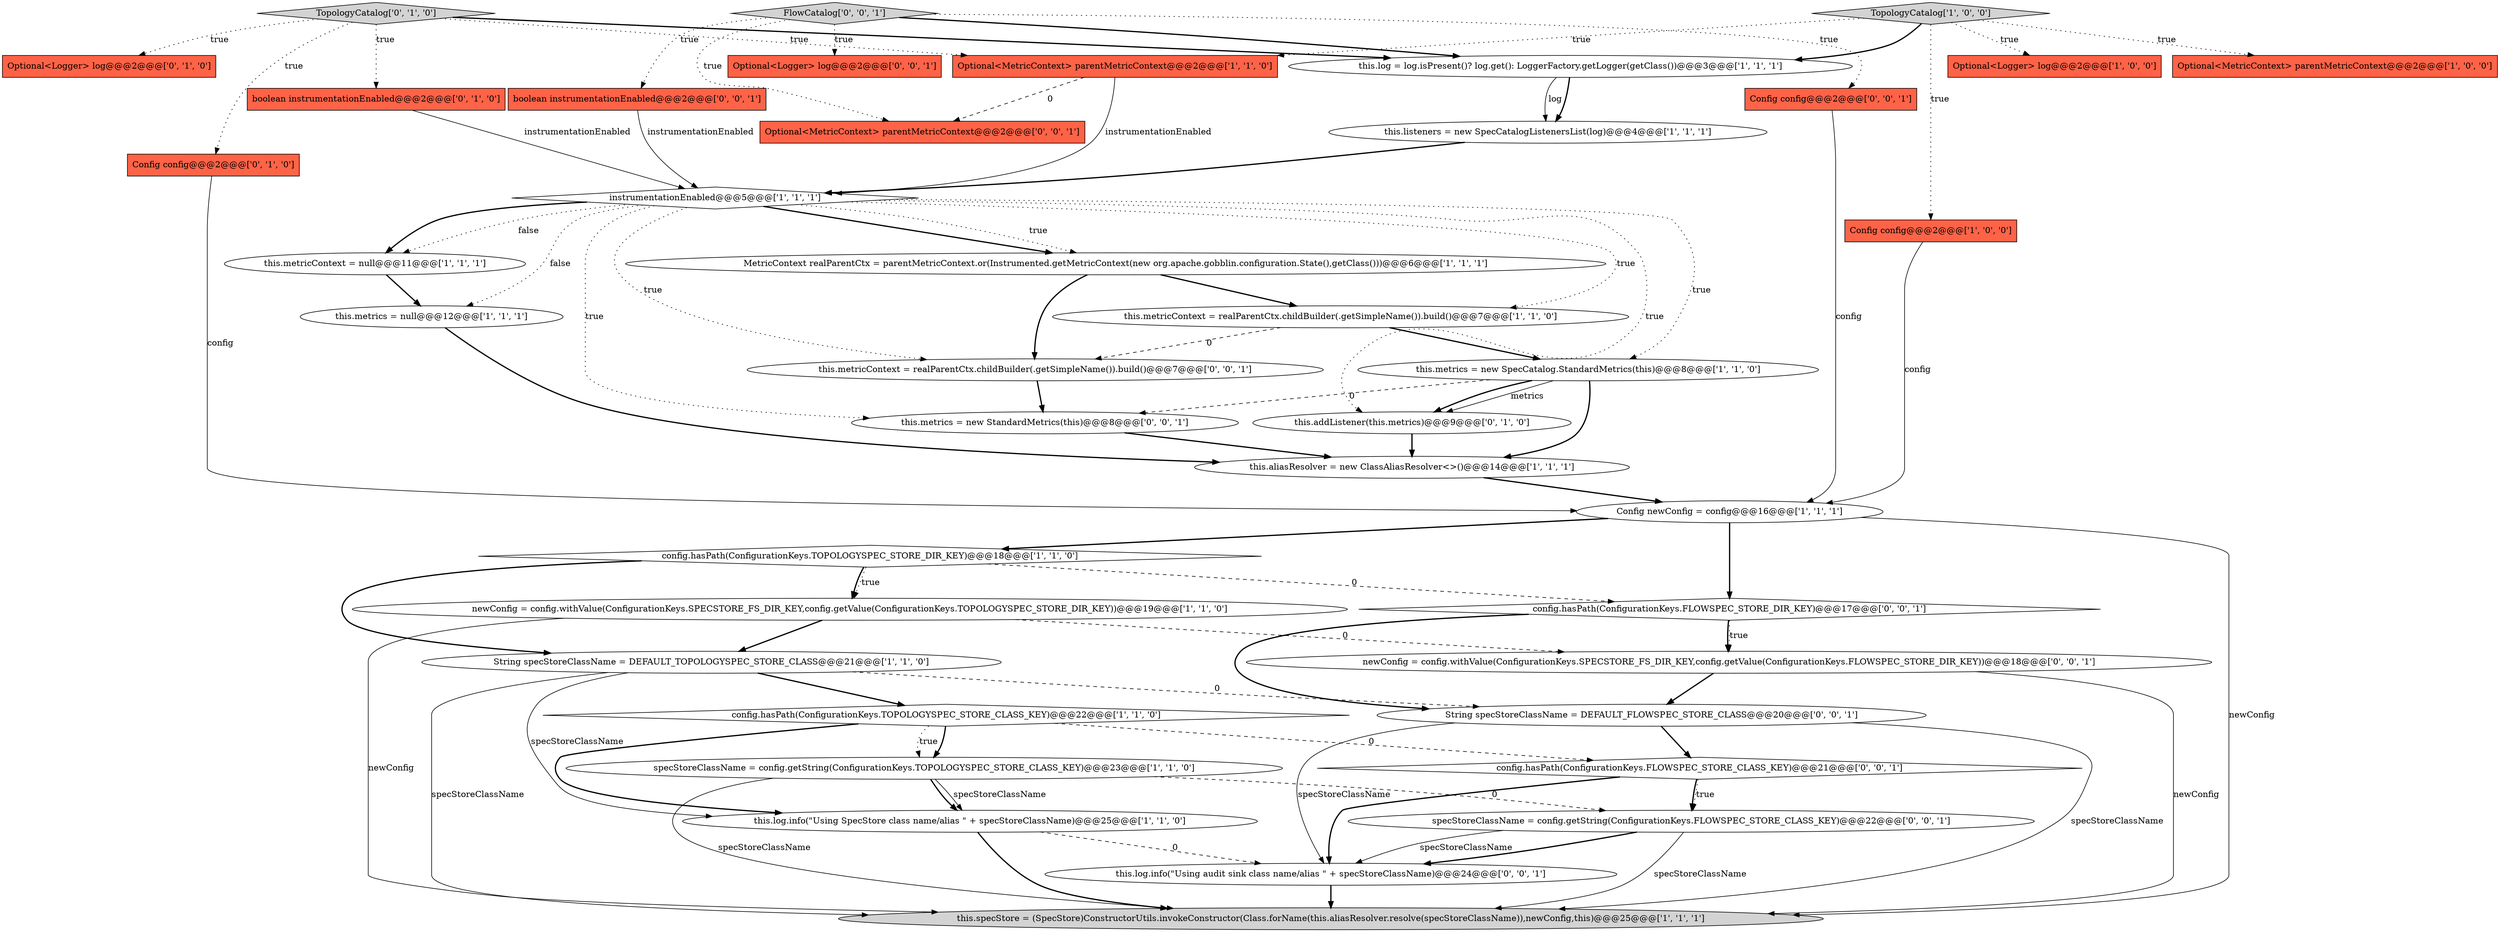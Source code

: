 digraph {
17 [style = filled, label = "TopologyCatalog['1', '0', '0']", fillcolor = lightgray, shape = diamond image = "AAA0AAABBB1BBB"];
6 [style = filled, label = "MetricContext realParentCtx = parentMetricContext.or(Instrumented.getMetricContext(new org.apache.gobblin.configuration.State(),getClass()))@@@6@@@['1', '1', '1']", fillcolor = white, shape = ellipse image = "AAA0AAABBB1BBB"];
20 [style = filled, label = "this.specStore = (SpecStore)ConstructorUtils.invokeConstructor(Class.forName(this.aliasResolver.resolve(specStoreClassName)),newConfig,this)@@@25@@@['1', '1', '1']", fillcolor = lightgray, shape = ellipse image = "AAA0AAABBB1BBB"];
11 [style = filled, label = "String specStoreClassName = DEFAULT_TOPOLOGYSPEC_STORE_CLASS@@@21@@@['1', '1', '0']", fillcolor = white, shape = ellipse image = "AAA0AAABBB1BBB"];
8 [style = filled, label = "this.log = log.isPresent()? log.get(): LoggerFactory.getLogger(getClass())@@@3@@@['1', '1', '1']", fillcolor = white, shape = ellipse image = "AAA0AAABBB1BBB"];
27 [style = filled, label = "Optional<Logger> log@@@2@@@['0', '0', '1']", fillcolor = tomato, shape = box image = "AAA0AAABBB3BBB"];
28 [style = filled, label = "this.metrics = new StandardMetrics(this)@@@8@@@['0', '0', '1']", fillcolor = white, shape = ellipse image = "AAA0AAABBB3BBB"];
9 [style = filled, label = "config.hasPath(ConfigurationKeys.TOPOLOGYSPEC_STORE_CLASS_KEY)@@@22@@@['1', '1', '0']", fillcolor = white, shape = diamond image = "AAA0AAABBB1BBB"];
21 [style = filled, label = "Optional<MetricContext> parentMetricContext@@@2@@@['1', '1', '0']", fillcolor = tomato, shape = box image = "AAA0AAABBB1BBB"];
34 [style = filled, label = "config.hasPath(ConfigurationKeys.FLOWSPEC_STORE_CLASS_KEY)@@@21@@@['0', '0', '1']", fillcolor = white, shape = diamond image = "AAA0AAABBB3BBB"];
12 [style = filled, label = "this.metricContext = null@@@11@@@['1', '1', '1']", fillcolor = white, shape = ellipse image = "AAA0AAABBB1BBB"];
30 [style = filled, label = "this.log.info(\"Using audit sink class name/alias \" + specStoreClassName)@@@24@@@['0', '0', '1']", fillcolor = white, shape = ellipse image = "AAA0AAABBB3BBB"];
3 [style = filled, label = "newConfig = config.withValue(ConfigurationKeys.SPECSTORE_FS_DIR_KEY,config.getValue(ConfigurationKeys.TOPOLOGYSPEC_STORE_DIR_KEY))@@@19@@@['1', '1', '0']", fillcolor = white, shape = ellipse image = "AAA0AAABBB1BBB"];
13 [style = filled, label = "Optional<Logger> log@@@2@@@['1', '0', '0']", fillcolor = tomato, shape = box image = "AAA0AAABBB1BBB"];
5 [style = filled, label = "Optional<MetricContext> parentMetricContext@@@2@@@['1', '0', '0']", fillcolor = tomato, shape = box image = "AAA0AAABBB1BBB"];
33 [style = filled, label = "FlowCatalog['0', '0', '1']", fillcolor = lightgray, shape = diamond image = "AAA0AAABBB3BBB"];
39 [style = filled, label = "this.metricContext = realParentCtx.childBuilder(.getSimpleName()).build()@@@7@@@['0', '0', '1']", fillcolor = white, shape = ellipse image = "AAA0AAABBB3BBB"];
38 [style = filled, label = "Optional<MetricContext> parentMetricContext@@@2@@@['0', '0', '1']", fillcolor = tomato, shape = box image = "AAA0AAABBB3BBB"];
26 [style = filled, label = "Optional<Logger> log@@@2@@@['0', '1', '0']", fillcolor = tomato, shape = box image = "AAA0AAABBB2BBB"];
22 [style = filled, label = "boolean instrumentationEnabled@@@2@@@['0', '1', '0']", fillcolor = tomato, shape = box image = "AAA0AAABBB2BBB"];
10 [style = filled, label = "Config newConfig = config@@@16@@@['1', '1', '1']", fillcolor = white, shape = ellipse image = "AAA0AAABBB1BBB"];
14 [style = filled, label = "this.aliasResolver = new ClassAliasResolver<>()@@@14@@@['1', '1', '1']", fillcolor = white, shape = ellipse image = "AAA0AAABBB1BBB"];
7 [style = filled, label = "instrumentationEnabled@@@5@@@['1', '1', '1']", fillcolor = white, shape = diamond image = "AAA0AAABBB1BBB"];
35 [style = filled, label = "Config config@@@2@@@['0', '0', '1']", fillcolor = tomato, shape = box image = "AAA0AAABBB3BBB"];
18 [style = filled, label = "this.log.info(\"Using SpecStore class name/alias \" + specStoreClassName)@@@25@@@['1', '1', '0']", fillcolor = white, shape = ellipse image = "AAA0AAABBB1BBB"];
32 [style = filled, label = "String specStoreClassName = DEFAULT_FLOWSPEC_STORE_CLASS@@@20@@@['0', '0', '1']", fillcolor = white, shape = ellipse image = "AAA0AAABBB3BBB"];
24 [style = filled, label = "this.addListener(this.metrics)@@@9@@@['0', '1', '0']", fillcolor = white, shape = ellipse image = "AAA1AAABBB2BBB"];
31 [style = filled, label = "newConfig = config.withValue(ConfigurationKeys.SPECSTORE_FS_DIR_KEY,config.getValue(ConfigurationKeys.FLOWSPEC_STORE_DIR_KEY))@@@18@@@['0', '0', '1']", fillcolor = white, shape = ellipse image = "AAA0AAABBB3BBB"];
23 [style = filled, label = "Config config@@@2@@@['0', '1', '0']", fillcolor = tomato, shape = box image = "AAA0AAABBB2BBB"];
36 [style = filled, label = "config.hasPath(ConfigurationKeys.FLOWSPEC_STORE_DIR_KEY)@@@17@@@['0', '0', '1']", fillcolor = white, shape = diamond image = "AAA0AAABBB3BBB"];
1 [style = filled, label = "this.metricContext = realParentCtx.childBuilder(.getSimpleName()).build()@@@7@@@['1', '1', '0']", fillcolor = white, shape = ellipse image = "AAA0AAABBB1BBB"];
37 [style = filled, label = "specStoreClassName = config.getString(ConfigurationKeys.FLOWSPEC_STORE_CLASS_KEY)@@@22@@@['0', '0', '1']", fillcolor = white, shape = ellipse image = "AAA0AAABBB3BBB"];
4 [style = filled, label = "Config config@@@2@@@['1', '0', '0']", fillcolor = tomato, shape = box image = "AAA0AAABBB1BBB"];
29 [style = filled, label = "boolean instrumentationEnabled@@@2@@@['0', '0', '1']", fillcolor = tomato, shape = box image = "AAA0AAABBB3BBB"];
19 [style = filled, label = "config.hasPath(ConfigurationKeys.TOPOLOGYSPEC_STORE_DIR_KEY)@@@18@@@['1', '1', '0']", fillcolor = white, shape = diamond image = "AAA0AAABBB1BBB"];
0 [style = filled, label = "this.listeners = new SpecCatalogListenersList(log)@@@4@@@['1', '1', '1']", fillcolor = white, shape = ellipse image = "AAA0AAABBB1BBB"];
25 [style = filled, label = "TopologyCatalog['0', '1', '0']", fillcolor = lightgray, shape = diamond image = "AAA0AAABBB2BBB"];
2 [style = filled, label = "this.metrics = null@@@12@@@['1', '1', '1']", fillcolor = white, shape = ellipse image = "AAA0AAABBB1BBB"];
16 [style = filled, label = "specStoreClassName = config.getString(ConfigurationKeys.TOPOLOGYSPEC_STORE_CLASS_KEY)@@@23@@@['1', '1', '0']", fillcolor = white, shape = ellipse image = "AAA0AAABBB1BBB"];
15 [style = filled, label = "this.metrics = new SpecCatalog.StandardMetrics(this)@@@8@@@['1', '1', '0']", fillcolor = white, shape = ellipse image = "AAA0AAABBB1BBB"];
19->3 [style = bold, label=""];
18->20 [style = bold, label=""];
7->12 [style = dotted, label="false"];
15->28 [style = dashed, label="0"];
32->20 [style = solid, label="specStoreClassName"];
7->6 [style = bold, label=""];
25->21 [style = dotted, label="true"];
25->26 [style = dotted, label="true"];
17->4 [style = dotted, label="true"];
25->22 [style = dotted, label="true"];
6->39 [style = bold, label=""];
31->32 [style = bold, label=""];
16->20 [style = solid, label="specStoreClassName"];
37->30 [style = bold, label=""];
9->34 [style = dashed, label="0"];
4->10 [style = solid, label="config"];
18->30 [style = dashed, label="0"];
7->15 [style = dotted, label="true"];
31->20 [style = solid, label="newConfig"];
32->30 [style = solid, label="specStoreClassName"];
17->8 [style = bold, label=""];
19->36 [style = dashed, label="0"];
24->14 [style = bold, label=""];
14->10 [style = bold, label=""];
19->3 [style = dotted, label="true"];
33->38 [style = dotted, label="true"];
0->7 [style = bold, label=""];
36->31 [style = dotted, label="true"];
9->16 [style = bold, label=""];
17->13 [style = dotted, label="true"];
37->20 [style = solid, label="specStoreClassName"];
10->20 [style = solid, label="newConfig"];
7->12 [style = bold, label=""];
19->11 [style = bold, label=""];
33->35 [style = dotted, label="true"];
22->7 [style = solid, label="instrumentationEnabled"];
1->15 [style = bold, label=""];
1->39 [style = dashed, label="0"];
7->2 [style = dotted, label="false"];
7->24 [style = dotted, label="true"];
32->34 [style = bold, label=""];
17->21 [style = dotted, label="true"];
8->0 [style = solid, label="log"];
28->14 [style = bold, label=""];
34->30 [style = bold, label=""];
17->5 [style = dotted, label="true"];
3->20 [style = solid, label="newConfig"];
33->8 [style = bold, label=""];
16->37 [style = dashed, label="0"];
23->10 [style = solid, label="config"];
8->0 [style = bold, label=""];
12->2 [style = bold, label=""];
15->24 [style = solid, label="metrics"];
3->31 [style = dashed, label="0"];
7->1 [style = dotted, label="true"];
15->24 [style = bold, label=""];
30->20 [style = bold, label=""];
21->38 [style = dashed, label="0"];
7->28 [style = dotted, label="true"];
15->14 [style = bold, label=""];
33->29 [style = dotted, label="true"];
9->16 [style = dotted, label="true"];
36->32 [style = bold, label=""];
7->39 [style = dotted, label="true"];
37->30 [style = solid, label="specStoreClassName"];
6->1 [style = bold, label=""];
11->20 [style = solid, label="specStoreClassName"];
9->18 [style = bold, label=""];
11->32 [style = dashed, label="0"];
3->11 [style = bold, label=""];
16->18 [style = solid, label="specStoreClassName"];
39->28 [style = bold, label=""];
16->18 [style = bold, label=""];
29->7 [style = solid, label="instrumentationEnabled"];
10->36 [style = bold, label=""];
11->9 [style = bold, label=""];
10->19 [style = bold, label=""];
11->18 [style = solid, label="specStoreClassName"];
36->31 [style = bold, label=""];
35->10 [style = solid, label="config"];
34->37 [style = dotted, label="true"];
21->7 [style = solid, label="instrumentationEnabled"];
25->8 [style = bold, label=""];
2->14 [style = bold, label=""];
25->23 [style = dotted, label="true"];
34->37 [style = bold, label=""];
33->27 [style = dotted, label="true"];
7->6 [style = dotted, label="true"];
}
